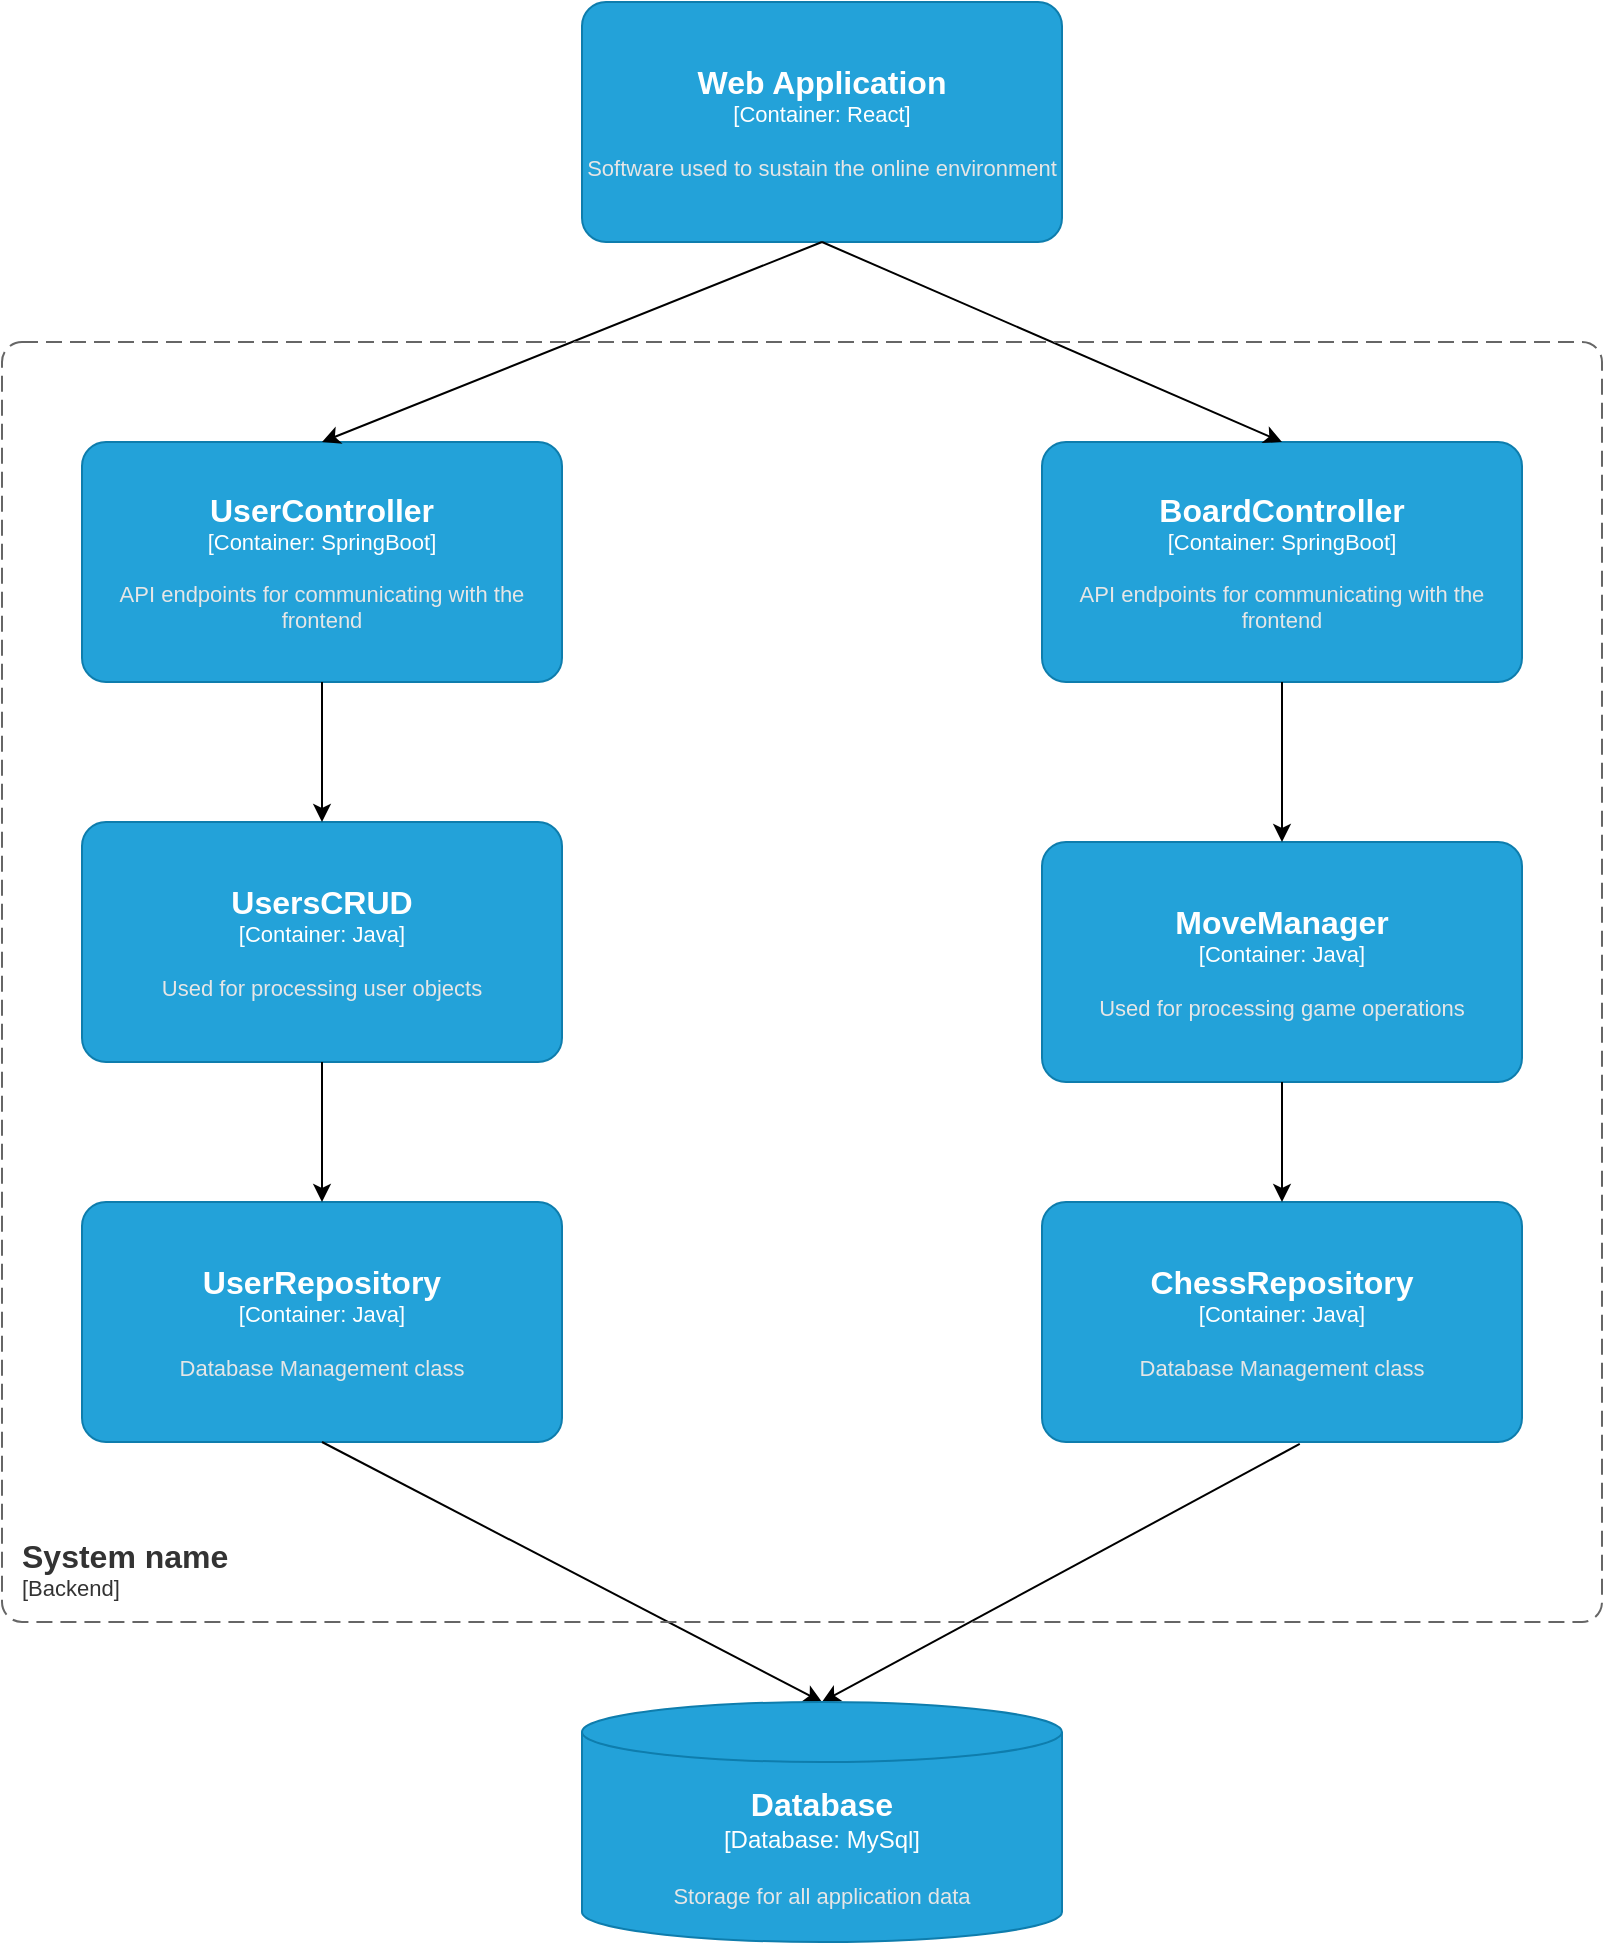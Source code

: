 <mxfile version="20.8.16" type="device"><diagram name="Page-1" id="LcvZJWPFKpleAddf7w0A"><mxGraphModel dx="1036" dy="614" grid="1" gridSize="10" guides="1" tooltips="1" connect="1" arrows="1" fold="1" page="1" pageScale="1" pageWidth="850" pageHeight="1100" math="0" shadow="0"><root><mxCell id="0"/><mxCell id="1" parent="0"/><object placeholders="1" c4Name="Web Application" c4Type="Container" c4Technology="React" c4Description="Software used to sustain the online environment" label="&lt;font style=&quot;font-size: 16px&quot;&gt;&lt;b&gt;%c4Name%&lt;/b&gt;&lt;/font&gt;&lt;div&gt;[%c4Type%: %c4Technology%]&lt;/div&gt;&lt;br&gt;&lt;div&gt;&lt;font style=&quot;font-size: 11px&quot;&gt;&lt;font color=&quot;#E6E6E6&quot;&gt;%c4Description%&lt;/font&gt;&lt;/div&gt;" id="G29nobCOkEQ4Dw2hQBC3-1"><mxCell style="rounded=1;whiteSpace=wrap;html=1;fontSize=11;labelBackgroundColor=none;fillColor=#23A2D9;fontColor=#ffffff;align=center;arcSize=10;strokeColor=#0E7DAD;metaEdit=1;resizable=0;points=[[0.25,0,0],[0.5,0,0],[0.75,0,0],[1,0.25,0],[1,0.5,0],[1,0.75,0],[0.75,1,0],[0.5,1,0],[0.25,1,0],[0,0.75,0],[0,0.5,0],[0,0.25,0]];" parent="1" vertex="1"><mxGeometry x="310" y="70" width="240" height="120" as="geometry"/></mxCell></object><object placeholders="1" c4Name="UserController" c4Type="Container" c4Technology="SpringBoot" c4Description="API endpoints for communicating with the frontend" label="&lt;font style=&quot;font-size: 16px&quot;&gt;&lt;b&gt;%c4Name%&lt;/b&gt;&lt;/font&gt;&lt;div&gt;[%c4Type%: %c4Technology%]&lt;/div&gt;&lt;br&gt;&lt;div&gt;&lt;font style=&quot;font-size: 11px&quot;&gt;&lt;font color=&quot;#E6E6E6&quot;&gt;%c4Description%&lt;/font&gt;&lt;/div&gt;" id="G29nobCOkEQ4Dw2hQBC3-2"><mxCell style="rounded=1;whiteSpace=wrap;html=1;fontSize=11;labelBackgroundColor=none;fillColor=#23A2D9;fontColor=#ffffff;align=center;arcSize=10;strokeColor=#0E7DAD;metaEdit=1;resizable=0;points=[[0.25,0,0],[0.5,0,0],[0.75,0,0],[1,0.25,0],[1,0.5,0],[1,0.75,0],[0.75,1,0],[0.5,1,0],[0.25,1,0],[0,0.75,0],[0,0.5,0],[0,0.25,0]];" parent="1" vertex="1"><mxGeometry x="60" y="290" width="240" height="120" as="geometry"/></mxCell></object><object placeholders="1" c4Name="UsersCRUD" c4Type="Container" c4Technology="Java" c4Description="Used for processing user objects" label="&lt;font style=&quot;font-size: 16px&quot;&gt;&lt;b&gt;%c4Name%&lt;/b&gt;&lt;/font&gt;&lt;div&gt;[%c4Type%: %c4Technology%]&lt;/div&gt;&lt;br&gt;&lt;div&gt;&lt;font style=&quot;font-size: 11px&quot;&gt;&lt;font color=&quot;#E6E6E6&quot;&gt;%c4Description%&lt;/font&gt;&lt;/div&gt;" id="G29nobCOkEQ4Dw2hQBC3-4"><mxCell style="rounded=1;whiteSpace=wrap;html=1;fontSize=11;labelBackgroundColor=none;fillColor=#23A2D9;fontColor=#ffffff;align=center;arcSize=10;strokeColor=#0E7DAD;metaEdit=1;resizable=0;points=[[0.25,0,0],[0.5,0,0],[0.75,0,0],[1,0.25,0],[1,0.5,0],[1,0.75,0],[0.75,1,0],[0.5,1,0],[0.25,1,0],[0,0.75,0],[0,0.5,0],[0,0.25,0]];" parent="1" vertex="1"><mxGeometry x="60" y="480" width="240" height="120" as="geometry"/></mxCell></object><object placeholders="1" c4Name="UserRepository" c4Type="Container" c4Technology="Java" c4Description="Database Management class" label="&lt;font style=&quot;font-size: 16px&quot;&gt;&lt;b&gt;%c4Name%&lt;/b&gt;&lt;/font&gt;&lt;div&gt;[%c4Type%: %c4Technology%]&lt;/div&gt;&lt;br&gt;&lt;div&gt;&lt;font style=&quot;font-size: 11px&quot;&gt;&lt;font color=&quot;#E6E6E6&quot;&gt;%c4Description%&lt;/font&gt;&lt;/div&gt;" id="G29nobCOkEQ4Dw2hQBC3-6"><mxCell style="rounded=1;whiteSpace=wrap;html=1;fontSize=11;labelBackgroundColor=none;fillColor=#23A2D9;fontColor=#ffffff;align=center;arcSize=10;strokeColor=#0E7DAD;metaEdit=1;resizable=0;points=[[0.25,0,0],[0.5,0,0],[0.75,0,0],[1,0.25,0],[1,0.5,0],[1,0.75,0],[0.75,1,0],[0.5,1,0],[0.25,1,0],[0,0.75,0],[0,0.5,0],[0,0.25,0]];" parent="1" vertex="1"><mxGeometry x="60" y="670" width="240" height="120" as="geometry"/></mxCell></object><object placeholders="1" c4Name="BoardController" c4Type="Container" c4Technology="SpringBoot" c4Description="API endpoints for communicating with the frontend" label="&lt;font style=&quot;font-size: 16px&quot;&gt;&lt;b&gt;%c4Name%&lt;/b&gt;&lt;/font&gt;&lt;div&gt;[%c4Type%: %c4Technology%]&lt;/div&gt;&lt;br&gt;&lt;div&gt;&lt;font style=&quot;font-size: 11px&quot;&gt;&lt;font color=&quot;#E6E6E6&quot;&gt;%c4Description%&lt;/font&gt;&lt;/div&gt;" id="G29nobCOkEQ4Dw2hQBC3-9"><mxCell style="rounded=1;whiteSpace=wrap;html=1;fontSize=11;labelBackgroundColor=none;fillColor=#23A2D9;fontColor=#ffffff;align=center;arcSize=10;strokeColor=#0E7DAD;metaEdit=1;resizable=0;points=[[0.25,0,0],[0.5,0,0],[0.75,0,0],[1,0.25,0],[1,0.5,0],[1,0.75,0],[0.75,1,0],[0.5,1,0],[0.25,1,0],[0,0.75,0],[0,0.5,0],[0,0.25,0]];" parent="1" vertex="1"><mxGeometry x="540" y="290" width="240" height="120" as="geometry"/></mxCell></object><object placeholders="1" c4Name="MoveManager" c4Type="Container" c4Technology="Java" c4Description="Used for processing game operations" label="&lt;font style=&quot;font-size: 16px&quot;&gt;&lt;b&gt;%c4Name%&lt;/b&gt;&lt;/font&gt;&lt;div&gt;[%c4Type%: %c4Technology%]&lt;/div&gt;&lt;br&gt;&lt;div&gt;&lt;font style=&quot;font-size: 11px&quot;&gt;&lt;font color=&quot;#E6E6E6&quot;&gt;%c4Description%&lt;/font&gt;&lt;/div&gt;" id="G29nobCOkEQ4Dw2hQBC3-10"><mxCell style="rounded=1;whiteSpace=wrap;html=1;fontSize=11;labelBackgroundColor=none;fillColor=#23A2D9;fontColor=#ffffff;align=center;arcSize=10;strokeColor=#0E7DAD;metaEdit=1;resizable=0;points=[[0.25,0,0],[0.5,0,0],[0.75,0,0],[1,0.25,0],[1,0.5,0],[1,0.75,0],[0.75,1,0],[0.5,1,0],[0.25,1,0],[0,0.75,0],[0,0.5,0],[0,0.25,0]];" parent="1" vertex="1"><mxGeometry x="540" y="490" width="240" height="120" as="geometry"/></mxCell></object><object placeholders="1" c4Name="ChessRepository" c4Type="Container" c4Technology="Java" c4Description="Database Management class" label="&lt;font style=&quot;font-size: 16px&quot;&gt;&lt;b&gt;%c4Name%&lt;/b&gt;&lt;/font&gt;&lt;div&gt;[%c4Type%: %c4Technology%]&lt;/div&gt;&lt;br&gt;&lt;div&gt;&lt;font style=&quot;font-size: 11px&quot;&gt;&lt;font color=&quot;#E6E6E6&quot;&gt;%c4Description%&lt;/font&gt;&lt;/div&gt;" id="G29nobCOkEQ4Dw2hQBC3-11"><mxCell style="rounded=1;whiteSpace=wrap;html=1;fontSize=11;labelBackgroundColor=none;fillColor=#23A2D9;fontColor=#ffffff;align=center;arcSize=10;strokeColor=#0E7DAD;metaEdit=1;resizable=0;points=[[0.25,0,0],[0.5,0,0],[0.75,0,0],[1,0.25,0],[1,0.5,0],[1,0.75,0],[0.75,1,0],[0.5,1,0],[0.25,1,0],[0,0.75,0],[0,0.5,0],[0,0.25,0]];" parent="1" vertex="1"><mxGeometry x="540" y="670" width="240" height="120" as="geometry"/></mxCell></object><mxCell id="G29nobCOkEQ4Dw2hQBC3-12" value="" style="endArrow=classic;html=1;rounded=0;exitX=0.5;exitY=1;exitDx=0;exitDy=0;exitPerimeter=0;entryX=0.5;entryY=0;entryDx=0;entryDy=0;entryPerimeter=0;" parent="1" source="G29nobCOkEQ4Dw2hQBC3-6" edge="1"><mxGeometry width="50" height="50" relative="1" as="geometry"><mxPoint x="400" y="720" as="sourcePoint"/><mxPoint x="430" y="920" as="targetPoint"/></mxGeometry></mxCell><mxCell id="G29nobCOkEQ4Dw2hQBC3-13" value="" style="endArrow=classic;html=1;rounded=0;exitX=0.537;exitY=1.008;exitDx=0;exitDy=0;exitPerimeter=0;entryX=0.5;entryY=0;entryDx=0;entryDy=0;entryPerimeter=0;" parent="1" source="G29nobCOkEQ4Dw2hQBC3-11" edge="1"><mxGeometry width="50" height="50" relative="1" as="geometry"><mxPoint x="190" y="800" as="sourcePoint"/><mxPoint x="430" y="920" as="targetPoint"/></mxGeometry></mxCell><mxCell id="G29nobCOkEQ4Dw2hQBC3-14" value="" style="endArrow=classic;html=1;rounded=0;exitX=0.5;exitY=1;exitDx=0;exitDy=0;exitPerimeter=0;entryX=0.5;entryY=0;entryDx=0;entryDy=0;entryPerimeter=0;" parent="1" source="G29nobCOkEQ4Dw2hQBC3-4" target="G29nobCOkEQ4Dw2hQBC3-6" edge="1"><mxGeometry width="50" height="50" relative="1" as="geometry"><mxPoint x="200" y="810" as="sourcePoint"/><mxPoint x="450" y="870" as="targetPoint"/></mxGeometry></mxCell><mxCell id="G29nobCOkEQ4Dw2hQBC3-15" value="" style="endArrow=classic;html=1;rounded=0;exitX=0.5;exitY=1;exitDx=0;exitDy=0;exitPerimeter=0;" parent="1" source="G29nobCOkEQ4Dw2hQBC3-2" target="G29nobCOkEQ4Dw2hQBC3-4" edge="1"><mxGeometry width="50" height="50" relative="1" as="geometry"><mxPoint x="210" y="820" as="sourcePoint"/><mxPoint x="460" y="880" as="targetPoint"/></mxGeometry></mxCell><mxCell id="G29nobCOkEQ4Dw2hQBC3-16" value="" style="endArrow=classic;html=1;rounded=0;exitX=0.5;exitY=1;exitDx=0;exitDy=0;exitPerimeter=0;" parent="1" source="G29nobCOkEQ4Dw2hQBC3-10" target="G29nobCOkEQ4Dw2hQBC3-11" edge="1"><mxGeometry width="50" height="50" relative="1" as="geometry"><mxPoint x="220" y="830" as="sourcePoint"/><mxPoint x="470" y="890" as="targetPoint"/></mxGeometry></mxCell><mxCell id="G29nobCOkEQ4Dw2hQBC3-17" value="" style="endArrow=classic;html=1;rounded=0;exitX=0.5;exitY=1;exitDx=0;exitDy=0;exitPerimeter=0;" parent="1" source="G29nobCOkEQ4Dw2hQBC3-9" target="G29nobCOkEQ4Dw2hQBC3-10" edge="1"><mxGeometry width="50" height="50" relative="1" as="geometry"><mxPoint x="230" y="840" as="sourcePoint"/><mxPoint x="480" y="900" as="targetPoint"/></mxGeometry></mxCell><mxCell id="G29nobCOkEQ4Dw2hQBC3-19" value="" style="endArrow=classic;html=1;rounded=0;exitX=0.5;exitY=1;exitDx=0;exitDy=0;exitPerimeter=0;entryX=0.5;entryY=0;entryDx=0;entryDy=0;entryPerimeter=0;" parent="1" source="G29nobCOkEQ4Dw2hQBC3-1" target="G29nobCOkEQ4Dw2hQBC3-2" edge="1"><mxGeometry width="50" height="50" relative="1" as="geometry"><mxPoint x="190" y="420" as="sourcePoint"/><mxPoint x="190" y="490" as="targetPoint"/></mxGeometry></mxCell><mxCell id="G29nobCOkEQ4Dw2hQBC3-20" value="" style="endArrow=classic;html=1;rounded=0;exitX=0.5;exitY=1;exitDx=0;exitDy=0;exitPerimeter=0;entryX=0.5;entryY=0;entryDx=0;entryDy=0;entryPerimeter=0;" parent="1" source="G29nobCOkEQ4Dw2hQBC3-1" target="G29nobCOkEQ4Dw2hQBC3-9" edge="1"><mxGeometry width="50" height="50" relative="1" as="geometry"><mxPoint x="200" y="430" as="sourcePoint"/><mxPoint x="200" y="500" as="targetPoint"/></mxGeometry></mxCell><object placeholders="1" c4Name="System name" c4Type="SystemScopeBoundary" c4Application="Backend" label="&lt;font style=&quot;font-size: 16px&quot;&gt;&lt;b&gt;&lt;div style=&quot;text-align: left&quot;&gt;%c4Name%&lt;/div&gt;&lt;/b&gt;&lt;/font&gt;&lt;div style=&quot;text-align: left&quot;&gt;[%c4Application%]&lt;/div&gt;" id="G29nobCOkEQ4Dw2hQBC3-21"><mxCell style="rounded=1;fontSize=11;whiteSpace=wrap;html=1;dashed=1;arcSize=20;fillColor=none;strokeColor=#666666;fontColor=#333333;labelBackgroundColor=none;align=left;verticalAlign=bottom;labelBorderColor=none;spacingTop=0;spacing=10;dashPattern=8 4;metaEdit=1;rotatable=0;perimeter=rectanglePerimeter;noLabel=0;labelPadding=0;allowArrows=0;connectable=0;expand=0;recursiveResize=0;editable=1;pointerEvents=0;absoluteArcSize=1;points=[[0.25,0,0],[0.5,0,0],[0.75,0,0],[1,0.25,0],[1,0.5,0],[1,0.75,0],[0.75,1,0],[0.5,1,0],[0.25,1,0],[0,0.75,0],[0,0.5,0],[0,0.25,0]];" parent="1" vertex="1"><mxGeometry x="20" y="240" width="800" height="640" as="geometry"/></mxCell></object><object placeholders="1" c4Type="Database" c4Container="Database" c4Technology="MySql" c4Description="Storage for all application data" label="&lt;font style=&quot;font-size: 16px&quot;&gt;&lt;b&gt;%c4Type%&lt;/b&gt;&lt;/font&gt;&lt;div&gt;[%c4Container%:&amp;nbsp;%c4Technology%]&lt;/div&gt;&lt;br&gt;&lt;div&gt;&lt;font style=&quot;font-size: 11px&quot;&gt;&lt;font color=&quot;#E6E6E6&quot;&gt;%c4Description%&lt;/font&gt;&lt;/div&gt;" id="mFOFmawFWExFmRbwixPI-1"><mxCell style="shape=cylinder3;size=15;whiteSpace=wrap;html=1;boundedLbl=1;rounded=0;labelBackgroundColor=none;fillColor=#23A2D9;fontSize=12;fontColor=#ffffff;align=center;strokeColor=#0E7DAD;metaEdit=1;points=[[0.5,0,0],[1,0.25,0],[1,0.5,0],[1,0.75,0],[0.5,1,0],[0,0.75,0],[0,0.5,0],[0,0.25,0]];resizable=0;" vertex="1" parent="1"><mxGeometry x="310" y="920" width="240" height="120" as="geometry"/></mxCell></object></root></mxGraphModel></diagram></mxfile>